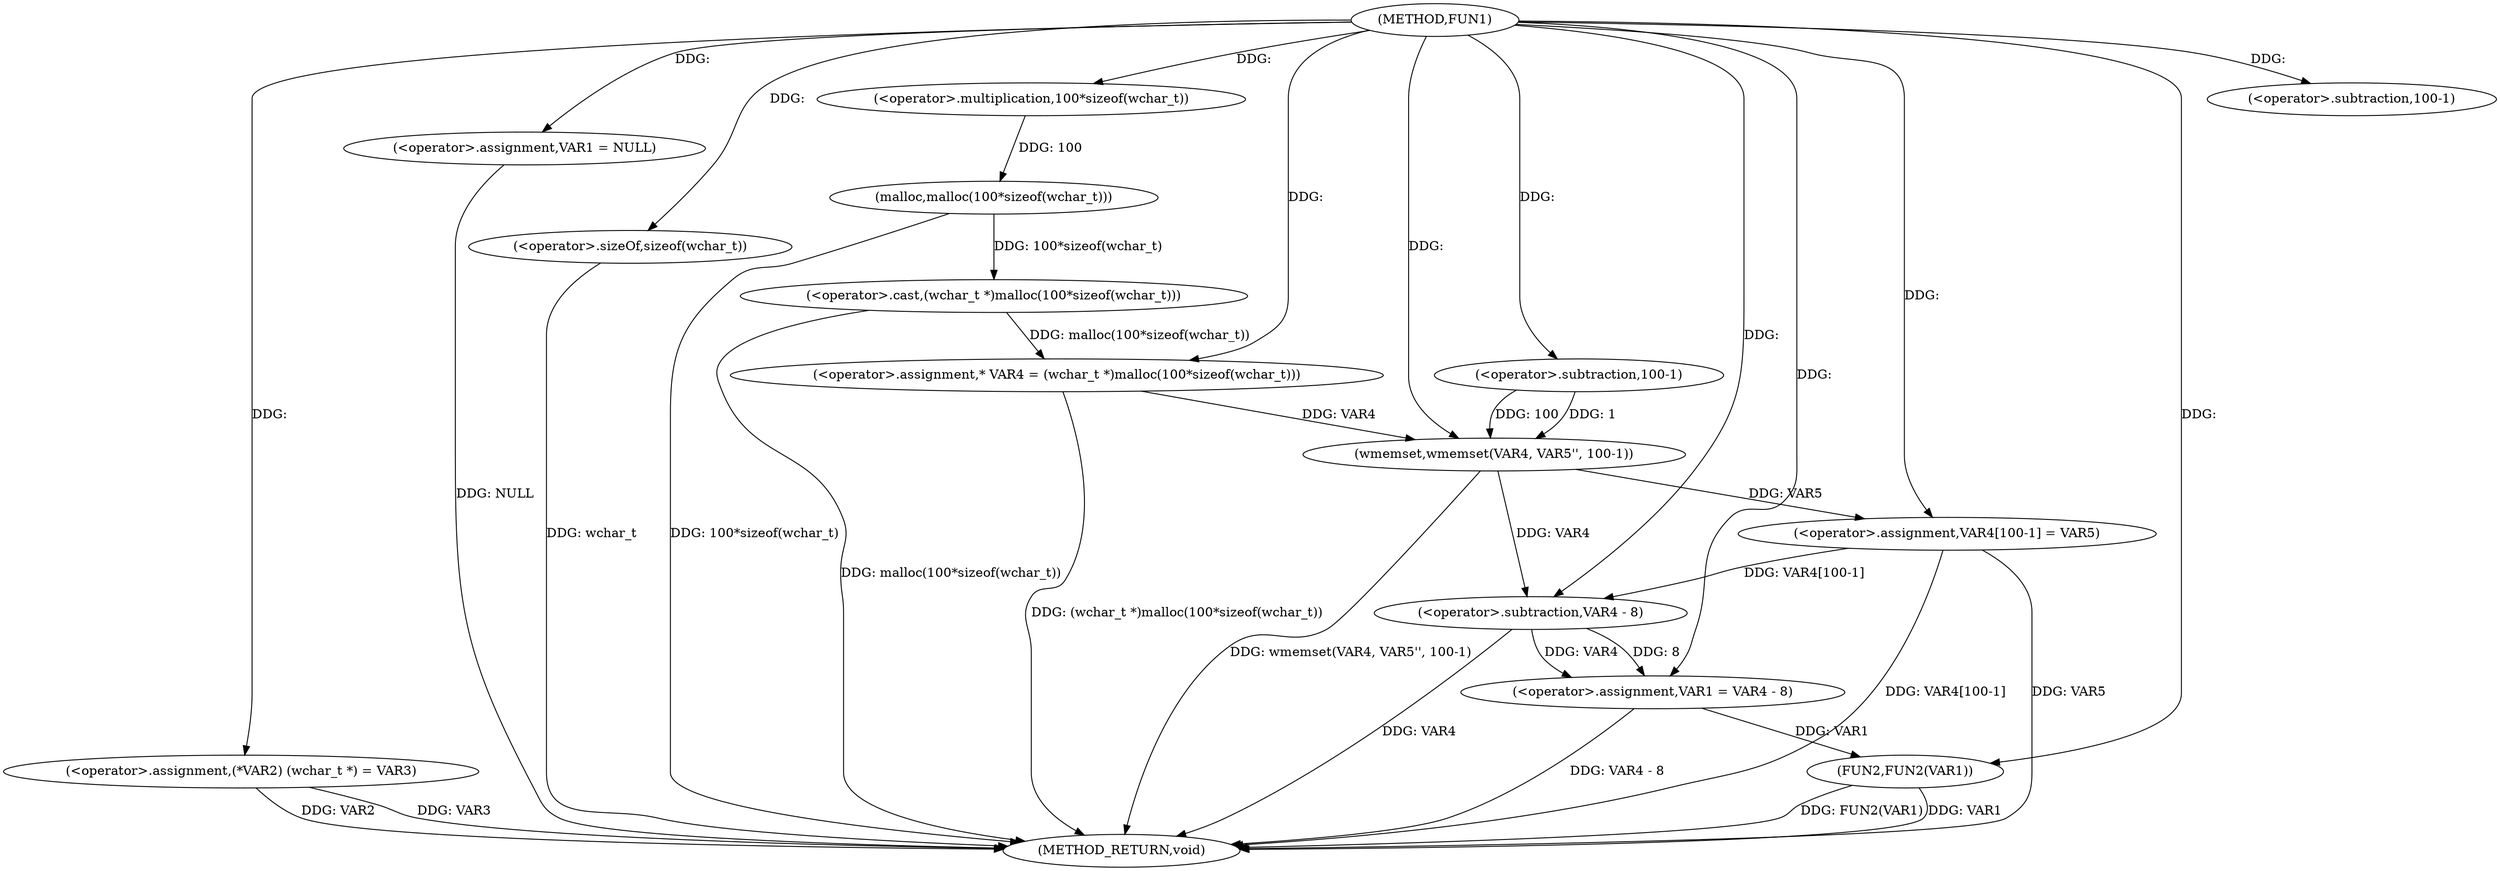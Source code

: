 digraph FUN1 {  
"1000100" [label = "(METHOD,FUN1)" ]
"1000141" [label = "(METHOD_RETURN,void)" ]
"1000104" [label = "(<operator>.assignment,(*VAR2) (wchar_t *) = VAR3)" ]
"1000107" [label = "(<operator>.assignment,VAR1 = NULL)" ]
"1000112" [label = "(<operator>.assignment,* VAR4 = (wchar_t *)malloc(100*sizeof(wchar_t)))" ]
"1000114" [label = "(<operator>.cast,(wchar_t *)malloc(100*sizeof(wchar_t)))" ]
"1000116" [label = "(malloc,malloc(100*sizeof(wchar_t)))" ]
"1000117" [label = "(<operator>.multiplication,100*sizeof(wchar_t))" ]
"1000119" [label = "(<operator>.sizeOf,sizeof(wchar_t))" ]
"1000121" [label = "(wmemset,wmemset(VAR4, VAR5'', 100-1))" ]
"1000124" [label = "(<operator>.subtraction,100-1)" ]
"1000127" [label = "(<operator>.assignment,VAR4[100-1] = VAR5)" ]
"1000130" [label = "(<operator>.subtraction,100-1)" ]
"1000134" [label = "(<operator>.assignment,VAR1 = VAR4 - 8)" ]
"1000136" [label = "(<operator>.subtraction,VAR4 - 8)" ]
"1000139" [label = "(FUN2,FUN2(VAR1))" ]
  "1000116" -> "1000141"  [ label = "DDG: 100*sizeof(wchar_t)"] 
  "1000104" -> "1000141"  [ label = "DDG: VAR2"] 
  "1000112" -> "1000141"  [ label = "DDG: (wchar_t *)malloc(100*sizeof(wchar_t))"] 
  "1000139" -> "1000141"  [ label = "DDG: FUN2(VAR1)"] 
  "1000139" -> "1000141"  [ label = "DDG: VAR1"] 
  "1000121" -> "1000141"  [ label = "DDG: wmemset(VAR4, VAR5'', 100-1)"] 
  "1000119" -> "1000141"  [ label = "DDG: wchar_t"] 
  "1000134" -> "1000141"  [ label = "DDG: VAR4 - 8"] 
  "1000127" -> "1000141"  [ label = "DDG: VAR4[100-1]"] 
  "1000114" -> "1000141"  [ label = "DDG: malloc(100*sizeof(wchar_t))"] 
  "1000127" -> "1000141"  [ label = "DDG: VAR5"] 
  "1000136" -> "1000141"  [ label = "DDG: VAR4"] 
  "1000104" -> "1000141"  [ label = "DDG: VAR3"] 
  "1000107" -> "1000141"  [ label = "DDG: NULL"] 
  "1000100" -> "1000104"  [ label = "DDG: "] 
  "1000100" -> "1000107"  [ label = "DDG: "] 
  "1000114" -> "1000112"  [ label = "DDG: malloc(100*sizeof(wchar_t))"] 
  "1000100" -> "1000112"  [ label = "DDG: "] 
  "1000116" -> "1000114"  [ label = "DDG: 100*sizeof(wchar_t)"] 
  "1000117" -> "1000116"  [ label = "DDG: 100"] 
  "1000100" -> "1000117"  [ label = "DDG: "] 
  "1000100" -> "1000119"  [ label = "DDG: "] 
  "1000112" -> "1000121"  [ label = "DDG: VAR4"] 
  "1000100" -> "1000121"  [ label = "DDG: "] 
  "1000124" -> "1000121"  [ label = "DDG: 100"] 
  "1000124" -> "1000121"  [ label = "DDG: 1"] 
  "1000100" -> "1000124"  [ label = "DDG: "] 
  "1000121" -> "1000127"  [ label = "DDG: VAR5"] 
  "1000100" -> "1000127"  [ label = "DDG: "] 
  "1000100" -> "1000130"  [ label = "DDG: "] 
  "1000136" -> "1000134"  [ label = "DDG: VAR4"] 
  "1000136" -> "1000134"  [ label = "DDG: 8"] 
  "1000100" -> "1000134"  [ label = "DDG: "] 
  "1000121" -> "1000136"  [ label = "DDG: VAR4"] 
  "1000127" -> "1000136"  [ label = "DDG: VAR4[100-1]"] 
  "1000100" -> "1000136"  [ label = "DDG: "] 
  "1000134" -> "1000139"  [ label = "DDG: VAR1"] 
  "1000100" -> "1000139"  [ label = "DDG: "] 
}
